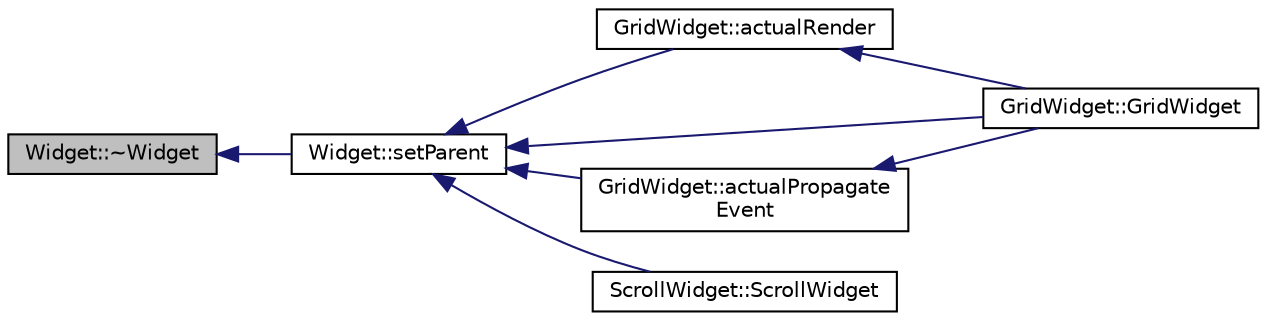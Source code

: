 digraph "Widget::~Widget"
{
 // INTERACTIVE_SVG=YES
  edge [fontname="Helvetica",fontsize="10",labelfontname="Helvetica",labelfontsize="10"];
  node [fontname="Helvetica",fontsize="10",shape=record];
  rankdir="LR";
  Node1 [label="Widget::~Widget",height=0.2,width=0.4,color="black", fillcolor="grey75", style="filled", fontcolor="black"];
  Node1 -> Node2 [dir="back",color="midnightblue",fontsize="10",style="solid",fontname="Helvetica"];
  Node2 [label="Widget::setParent",height=0.2,width=0.4,color="black", fillcolor="white", style="filled",URL="$class_widget.html#a0dd3c167cde2b8ef9ffbd95067fbb3f6"];
  Node2 -> Node3 [dir="back",color="midnightblue",fontsize="10",style="solid",fontname="Helvetica"];
  Node3 [label="GridWidget::actualRender",height=0.2,width=0.4,color="black", fillcolor="white", style="filled",URL="$class_grid_widget.html#ad2b2565b4ef8046f6886d09698567a18"];
  Node3 -> Node4 [dir="back",color="midnightblue",fontsize="10",style="solid",fontname="Helvetica"];
  Node4 [label="GridWidget::GridWidget",height=0.2,width=0.4,color="black", fillcolor="white", style="filled",URL="$class_grid_widget.html#ae03af738f5dddd2e8ea1b08b2de4ee8b"];
  Node2 -> Node5 [dir="back",color="midnightblue",fontsize="10",style="solid",fontname="Helvetica"];
  Node5 [label="GridWidget::actualPropagate\lEvent",height=0.2,width=0.4,color="black", fillcolor="white", style="filled",URL="$class_grid_widget.html#a9c57f1ca2311d3caa936a481fa7fbef0"];
  Node5 -> Node4 [dir="back",color="midnightblue",fontsize="10",style="solid",fontname="Helvetica"];
  Node2 -> Node4 [dir="back",color="midnightblue",fontsize="10",style="solid",fontname="Helvetica"];
  Node2 -> Node6 [dir="back",color="midnightblue",fontsize="10",style="solid",fontname="Helvetica"];
  Node6 [label="ScrollWidget::ScrollWidget",height=0.2,width=0.4,color="black", fillcolor="white", style="filled",URL="$class_scroll_widget.html#a8cd1d59b24aff85a353e86e24425e94d"];
}
